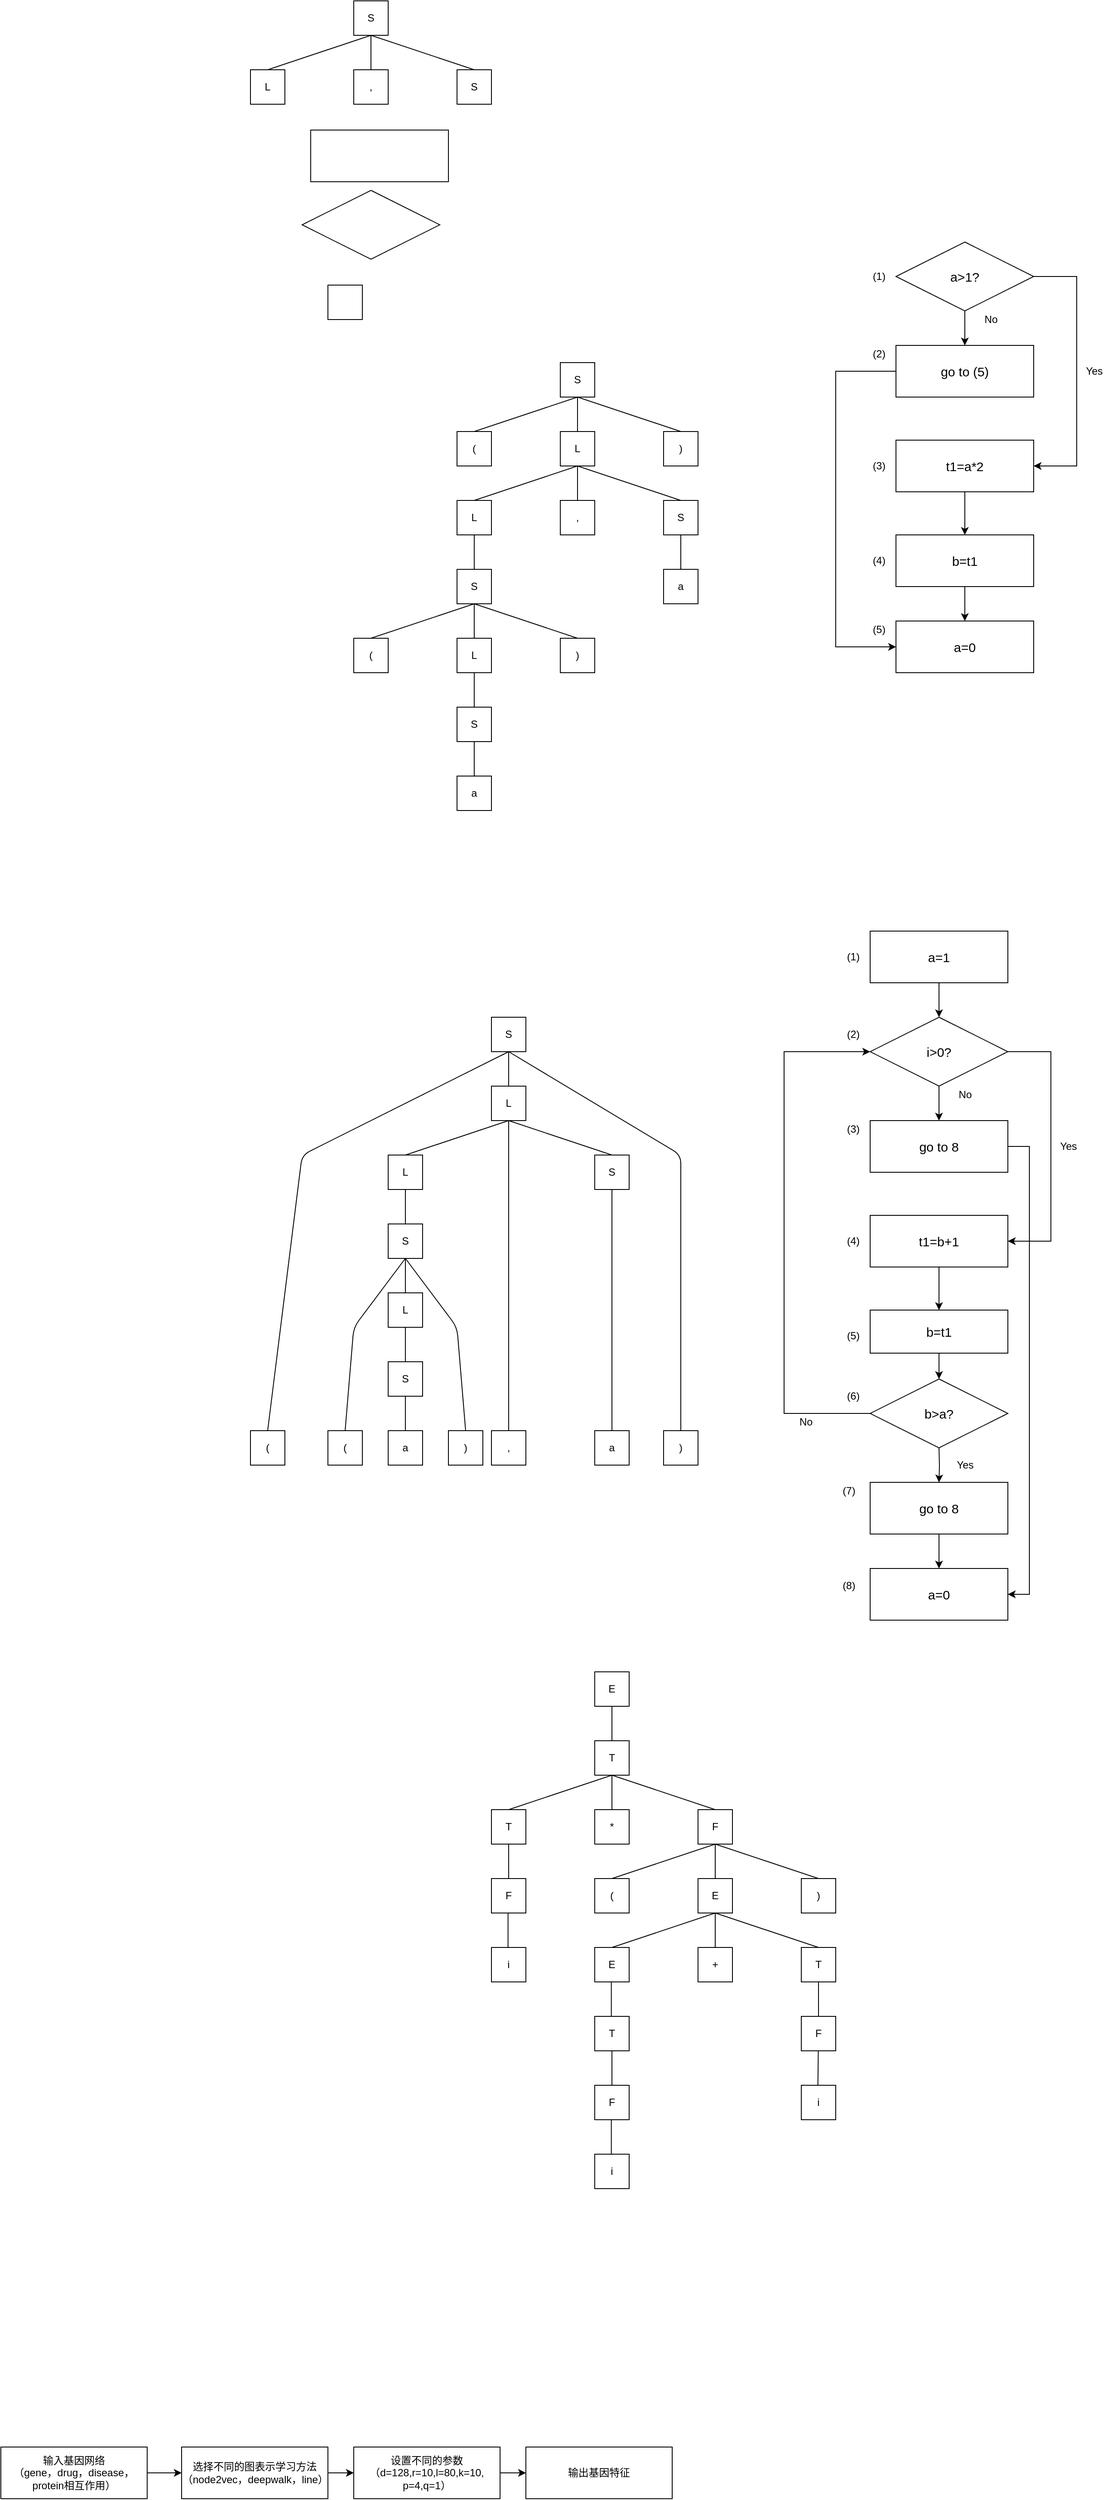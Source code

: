 <mxfile version="16.6.6" type="github">
  <diagram id="EhRALEBXOWKKHzIE7AUR" name="Page-1">
    <mxGraphModel dx="4722" dy="5435" grid="1" gridSize="10" guides="1" tooltips="1" connect="1" arrows="1" fold="1" page="1" pageScale="1" pageWidth="3300" pageHeight="4681" math="0" shadow="0">
      <root>
        <mxCell id="0" />
        <mxCell id="1" parent="0" />
        <mxCell id="8SB553p6FnkNuPPM9cX--16" style="edgeStyle=orthogonalEdgeStyle;rounded=0;orthogonalLoop=1;jettySize=auto;html=1;entryX=0;entryY=0.5;entryDx=0;entryDy=0;" parent="1" source="8SB553p6FnkNuPPM9cX--1" target="8SB553p6FnkNuPPM9cX--6" edge="1">
          <mxGeometry relative="1" as="geometry">
            <mxPoint x="560" y="570" as="targetPoint" />
            <Array as="points">
              <mxPoint x="560" y="250" />
              <mxPoint x="560" y="570" />
            </Array>
          </mxGeometry>
        </mxCell>
        <mxCell id="8SB553p6FnkNuPPM9cX--1" value="&lt;font style=&quot;font-size: 15px&quot;&gt;go to (5)&lt;/font&gt;" style="rounded=0;whiteSpace=wrap;html=1;" parent="1" vertex="1">
          <mxGeometry x="630" y="220" width="160" height="60" as="geometry" />
        </mxCell>
        <mxCell id="8SB553p6FnkNuPPM9cX--2" value="" style="edgeStyle=orthogonalEdgeStyle;rounded=0;orthogonalLoop=1;jettySize=auto;html=1;" parent="1" source="8SB553p6FnkNuPPM9cX--3" target="8SB553p6FnkNuPPM9cX--1" edge="1">
          <mxGeometry relative="1" as="geometry" />
        </mxCell>
        <mxCell id="8SB553p6FnkNuPPM9cX--12" style="edgeStyle=orthogonalEdgeStyle;rounded=0;orthogonalLoop=1;jettySize=auto;html=1;entryX=1;entryY=0.5;entryDx=0;entryDy=0;" parent="1" source="8SB553p6FnkNuPPM9cX--3" target="8SB553p6FnkNuPPM9cX--5" edge="1">
          <mxGeometry relative="1" as="geometry">
            <mxPoint x="840" y="360" as="targetPoint" />
            <Array as="points">
              <mxPoint x="840" y="140" />
              <mxPoint x="840" y="360" />
            </Array>
          </mxGeometry>
        </mxCell>
        <mxCell id="8SB553p6FnkNuPPM9cX--3" value="&lt;font style=&quot;font-size: 15px&quot;&gt;a&amp;gt;1?&lt;/font&gt;" style="rhombus;whiteSpace=wrap;html=1;" parent="1" vertex="1">
          <mxGeometry x="630" y="100" width="160" height="80" as="geometry" />
        </mxCell>
        <mxCell id="8SB553p6FnkNuPPM9cX--15" value="" style="edgeStyle=orthogonalEdgeStyle;rounded=0;orthogonalLoop=1;jettySize=auto;html=1;" parent="1" source="8SB553p6FnkNuPPM9cX--4" target="8SB553p6FnkNuPPM9cX--6" edge="1">
          <mxGeometry relative="1" as="geometry" />
        </mxCell>
        <mxCell id="8SB553p6FnkNuPPM9cX--4" value="&lt;font style=&quot;font-size: 15px&quot;&gt;b=t1&lt;/font&gt;" style="rounded=0;whiteSpace=wrap;html=1;" parent="1" vertex="1">
          <mxGeometry x="630" y="440" width="160" height="60" as="geometry" />
        </mxCell>
        <mxCell id="8SB553p6FnkNuPPM9cX--14" style="edgeStyle=orthogonalEdgeStyle;rounded=0;orthogonalLoop=1;jettySize=auto;html=1;entryX=0.5;entryY=0;entryDx=0;entryDy=0;" parent="1" source="8SB553p6FnkNuPPM9cX--5" target="8SB553p6FnkNuPPM9cX--4" edge="1">
          <mxGeometry relative="1" as="geometry" />
        </mxCell>
        <mxCell id="8SB553p6FnkNuPPM9cX--5" value="&lt;font style=&quot;font-size: 15px&quot;&gt;t1=a*2&lt;/font&gt;" style="rounded=0;whiteSpace=wrap;html=1;" parent="1" vertex="1">
          <mxGeometry x="630" y="330" width="160" height="60" as="geometry" />
        </mxCell>
        <mxCell id="8SB553p6FnkNuPPM9cX--6" value="&lt;font style=&quot;font-size: 15px&quot;&gt;a=0&lt;/font&gt;" style="rounded=0;whiteSpace=wrap;html=1;" parent="1" vertex="1">
          <mxGeometry x="630" y="540" width="160" height="60" as="geometry" />
        </mxCell>
        <mxCell id="8SB553p6FnkNuPPM9cX--7" value="" style="rounded=0;whiteSpace=wrap;html=1;" parent="1" vertex="1">
          <mxGeometry x="-50" y="-30" width="160" height="60" as="geometry" />
        </mxCell>
        <mxCell id="8SB553p6FnkNuPPM9cX--8" value="" style="rhombus;whiteSpace=wrap;html=1;" parent="1" vertex="1">
          <mxGeometry x="-60" y="40" width="160" height="80" as="geometry" />
        </mxCell>
        <mxCell id="8SB553p6FnkNuPPM9cX--10" value="No" style="text;html=1;align=center;verticalAlign=middle;resizable=0;points=[];autosize=1;" parent="1" vertex="1">
          <mxGeometry x="725" y="180" width="30" height="20" as="geometry" />
        </mxCell>
        <mxCell id="8SB553p6FnkNuPPM9cX--13" value="Yes" style="text;html=1;align=center;verticalAlign=middle;resizable=0;points=[];autosize=1;" parent="1" vertex="1">
          <mxGeometry x="840" y="240" width="40" height="20" as="geometry" />
        </mxCell>
        <mxCell id="8SB553p6FnkNuPPM9cX--18" value="(1)" style="text;html=1;align=center;verticalAlign=middle;resizable=0;points=[];autosize=1;" parent="1" vertex="1">
          <mxGeometry x="595" y="130" width="30" height="20" as="geometry" />
        </mxCell>
        <mxCell id="8SB553p6FnkNuPPM9cX--19" value="(2)" style="text;html=1;align=center;verticalAlign=middle;resizable=0;points=[];autosize=1;" parent="1" vertex="1">
          <mxGeometry x="595" y="220" width="30" height="20" as="geometry" />
        </mxCell>
        <mxCell id="8SB553p6FnkNuPPM9cX--20" value="(4)" style="text;html=1;align=center;verticalAlign=middle;resizable=0;points=[];autosize=1;" parent="1" vertex="1">
          <mxGeometry x="595" y="460" width="30" height="20" as="geometry" />
        </mxCell>
        <mxCell id="8SB553p6FnkNuPPM9cX--21" value="(3)" style="text;html=1;align=center;verticalAlign=middle;resizable=0;points=[];autosize=1;" parent="1" vertex="1">
          <mxGeometry x="595" y="350" width="30" height="20" as="geometry" />
        </mxCell>
        <mxCell id="8SB553p6FnkNuPPM9cX--22" value="(5)" style="text;html=1;align=center;verticalAlign=middle;resizable=0;points=[];autosize=1;" parent="1" vertex="1">
          <mxGeometry x="595" y="540" width="30" height="20" as="geometry" />
        </mxCell>
        <mxCell id="Z-NkJSOPQDGWFZpMQhR7-27" value="" style="edgeStyle=orthogonalEdgeStyle;rounded=0;orthogonalLoop=1;jettySize=auto;html=1;entryX=1;entryY=0.5;entryDx=0;entryDy=0;" parent="1" source="Z-NkJSOPQDGWFZpMQhR7-2" target="Z-NkJSOPQDGWFZpMQhR7-20" edge="1">
          <mxGeometry relative="1" as="geometry">
            <mxPoint x="785" y="1670" as="targetPoint" />
            <Array as="points">
              <mxPoint x="785" y="1150" />
              <mxPoint x="785" y="1670" />
            </Array>
          </mxGeometry>
        </mxCell>
        <mxCell id="Z-NkJSOPQDGWFZpMQhR7-2" value="&lt;span style=&quot;font-size: 15px&quot;&gt;go to 8&lt;/span&gt;" style="rounded=0;whiteSpace=wrap;html=1;" parent="1" vertex="1">
          <mxGeometry x="600" y="1120" width="160" height="60" as="geometry" />
        </mxCell>
        <mxCell id="Z-NkJSOPQDGWFZpMQhR7-3" value="" style="edgeStyle=orthogonalEdgeStyle;rounded=0;orthogonalLoop=1;jettySize=auto;html=1;" parent="1" source="Z-NkJSOPQDGWFZpMQhR7-5" target="Z-NkJSOPQDGWFZpMQhR7-2" edge="1">
          <mxGeometry relative="1" as="geometry" />
        </mxCell>
        <mxCell id="Z-NkJSOPQDGWFZpMQhR7-4" style="edgeStyle=orthogonalEdgeStyle;rounded=0;orthogonalLoop=1;jettySize=auto;html=1;entryX=1;entryY=0.5;entryDx=0;entryDy=0;" parent="1" source="Z-NkJSOPQDGWFZpMQhR7-5" target="Z-NkJSOPQDGWFZpMQhR7-9" edge="1">
          <mxGeometry relative="1" as="geometry">
            <mxPoint x="810" y="1260" as="targetPoint" />
            <Array as="points">
              <mxPoint x="810" y="1040" />
              <mxPoint x="810" y="1260" />
            </Array>
          </mxGeometry>
        </mxCell>
        <mxCell id="Z-NkJSOPQDGWFZpMQhR7-5" value="&lt;font style=&quot;font-size: 15px&quot;&gt;&lt;font style=&quot;vertical-align: inherit&quot;&gt;&lt;font style=&quot;vertical-align: inherit&quot;&gt;i&amp;gt;0?&lt;/font&gt;&lt;/font&gt;&lt;/font&gt;" style="rhombus;whiteSpace=wrap;html=1;" parent="1" vertex="1">
          <mxGeometry x="600" y="1000" width="160" height="80" as="geometry" />
        </mxCell>
        <mxCell id="Z-NkJSOPQDGWFZpMQhR7-41" style="edgeStyle=orthogonalEdgeStyle;rounded=0;orthogonalLoop=1;jettySize=auto;html=1;exitX=0.5;exitY=1;exitDx=0;exitDy=0;entryX=0.5;entryY=0;entryDx=0;entryDy=0;" parent="1" source="Z-NkJSOPQDGWFZpMQhR7-7" target="Z-NkJSOPQDGWFZpMQhR7-40" edge="1">
          <mxGeometry relative="1" as="geometry" />
        </mxCell>
        <mxCell id="Z-NkJSOPQDGWFZpMQhR7-7" value="&lt;font style=&quot;font-size: 15px&quot;&gt;b=t1&lt;/font&gt;" style="rounded=0;whiteSpace=wrap;html=1;" parent="1" vertex="1">
          <mxGeometry x="600" y="1340" width="160" height="50" as="geometry" />
        </mxCell>
        <mxCell id="Z-NkJSOPQDGWFZpMQhR7-8" style="edgeStyle=orthogonalEdgeStyle;rounded=0;orthogonalLoop=1;jettySize=auto;html=1;entryX=0.5;entryY=0;entryDx=0;entryDy=0;" parent="1" source="Z-NkJSOPQDGWFZpMQhR7-9" target="Z-NkJSOPQDGWFZpMQhR7-7" edge="1">
          <mxGeometry relative="1" as="geometry" />
        </mxCell>
        <mxCell id="Z-NkJSOPQDGWFZpMQhR7-9" value="&lt;font style=&quot;font-size: 15px&quot;&gt;t1=b+1&lt;/font&gt;" style="rounded=0;whiteSpace=wrap;html=1;" parent="1" vertex="1">
          <mxGeometry x="600" y="1230" width="160" height="60" as="geometry" />
        </mxCell>
        <mxCell id="Z-NkJSOPQDGWFZpMQhR7-24" value="" style="edgeStyle=orthogonalEdgeStyle;rounded=0;orthogonalLoop=1;jettySize=auto;html=1;" parent="1" target="Z-NkJSOPQDGWFZpMQhR7-19" edge="1">
          <mxGeometry relative="1" as="geometry">
            <mxPoint x="680" y="1500" as="sourcePoint" />
          </mxGeometry>
        </mxCell>
        <mxCell id="Z-NkJSOPQDGWFZpMQhR7-11" value="No" style="text;html=1;align=center;verticalAlign=middle;resizable=0;points=[];autosize=1;" parent="1" vertex="1">
          <mxGeometry x="695" y="1080" width="30" height="20" as="geometry" />
        </mxCell>
        <mxCell id="Z-NkJSOPQDGWFZpMQhR7-12" value="Yes" style="text;html=1;align=center;verticalAlign=middle;resizable=0;points=[];autosize=1;" parent="1" vertex="1">
          <mxGeometry x="810" y="1140" width="40" height="20" as="geometry" />
        </mxCell>
        <mxCell id="Z-NkJSOPQDGWFZpMQhR7-13" value="(2)" style="text;html=1;align=center;verticalAlign=middle;resizable=0;points=[];autosize=1;" parent="1" vertex="1">
          <mxGeometry x="565" y="1010" width="30" height="20" as="geometry" />
        </mxCell>
        <mxCell id="Z-NkJSOPQDGWFZpMQhR7-14" value="(3)" style="text;html=1;align=center;verticalAlign=middle;resizable=0;points=[];autosize=1;" parent="1" vertex="1">
          <mxGeometry x="565" y="1120" width="30" height="20" as="geometry" />
        </mxCell>
        <mxCell id="Z-NkJSOPQDGWFZpMQhR7-15" value="(5)" style="text;html=1;align=center;verticalAlign=middle;resizable=0;points=[];autosize=1;" parent="1" vertex="1">
          <mxGeometry x="565" y="1360" width="30" height="20" as="geometry" />
        </mxCell>
        <mxCell id="Z-NkJSOPQDGWFZpMQhR7-16" value="(4)" style="text;html=1;align=center;verticalAlign=middle;resizable=0;points=[];autosize=1;" parent="1" vertex="1">
          <mxGeometry x="565" y="1250" width="30" height="20" as="geometry" />
        </mxCell>
        <mxCell id="Z-NkJSOPQDGWFZpMQhR7-17" value="(6)" style="text;html=1;align=center;verticalAlign=middle;resizable=0;points=[];autosize=1;" parent="1" vertex="1">
          <mxGeometry x="565" y="1430" width="30" height="20" as="geometry" />
        </mxCell>
        <mxCell id="Z-NkJSOPQDGWFZpMQhR7-25" value="" style="edgeStyle=orthogonalEdgeStyle;rounded=0;orthogonalLoop=1;jettySize=auto;html=1;" parent="1" source="Z-NkJSOPQDGWFZpMQhR7-19" target="Z-NkJSOPQDGWFZpMQhR7-20" edge="1">
          <mxGeometry relative="1" as="geometry" />
        </mxCell>
        <mxCell id="Z-NkJSOPQDGWFZpMQhR7-19" value="&lt;font style=&quot;font-size: 15px&quot;&gt;go to 8&lt;/font&gt;" style="rounded=0;whiteSpace=wrap;html=1;" parent="1" vertex="1">
          <mxGeometry x="600" y="1540" width="160" height="60" as="geometry" />
        </mxCell>
        <mxCell id="Z-NkJSOPQDGWFZpMQhR7-20" value="&lt;span style=&quot;font-size: 15px&quot;&gt;a=0&lt;/span&gt;" style="rounded=0;whiteSpace=wrap;html=1;" parent="1" vertex="1">
          <mxGeometry x="600" y="1640" width="160" height="60" as="geometry" />
        </mxCell>
        <mxCell id="Z-NkJSOPQDGWFZpMQhR7-23" value="" style="edgeStyle=orthogonalEdgeStyle;rounded=0;orthogonalLoop=1;jettySize=auto;html=1;" parent="1" source="Z-NkJSOPQDGWFZpMQhR7-22" target="Z-NkJSOPQDGWFZpMQhR7-5" edge="1">
          <mxGeometry relative="1" as="geometry" />
        </mxCell>
        <mxCell id="Z-NkJSOPQDGWFZpMQhR7-22" value="&lt;font style=&quot;font-size: 15px&quot;&gt;a=1&lt;/font&gt;" style="rounded=0;whiteSpace=wrap;html=1;" parent="1" vertex="1">
          <mxGeometry x="600" y="900" width="160" height="60" as="geometry" />
        </mxCell>
        <mxCell id="Z-NkJSOPQDGWFZpMQhR7-34" value="(1)" style="text;html=1;align=center;verticalAlign=middle;resizable=0;points=[];autosize=1;" parent="1" vertex="1">
          <mxGeometry x="565" y="920" width="30" height="20" as="geometry" />
        </mxCell>
        <mxCell id="Z-NkJSOPQDGWFZpMQhR7-37" value="(8)" style="text;html=1;align=center;verticalAlign=middle;resizable=0;points=[];autosize=1;" parent="1" vertex="1">
          <mxGeometry x="560" y="1650" width="30" height="20" as="geometry" />
        </mxCell>
        <mxCell id="Z-NkJSOPQDGWFZpMQhR7-42" style="edgeStyle=orthogonalEdgeStyle;rounded=0;orthogonalLoop=1;jettySize=auto;html=1;exitX=0;exitY=0.5;exitDx=0;exitDy=0;entryX=0;entryY=0.5;entryDx=0;entryDy=0;" parent="1" source="Z-NkJSOPQDGWFZpMQhR7-40" target="Z-NkJSOPQDGWFZpMQhR7-5" edge="1">
          <mxGeometry relative="1" as="geometry">
            <mxPoint x="490" y="930" as="targetPoint" />
            <Array as="points">
              <mxPoint x="500" y="1460" />
              <mxPoint x="500" y="1040" />
            </Array>
          </mxGeometry>
        </mxCell>
        <mxCell id="Z-NkJSOPQDGWFZpMQhR7-40" value="&lt;font style=&quot;font-size: 15px&quot;&gt;&lt;font style=&quot;vertical-align: inherit&quot;&gt;&lt;font style=&quot;vertical-align: inherit&quot;&gt;b&amp;gt;a?&lt;/font&gt;&lt;/font&gt;&lt;/font&gt;" style="rhombus;whiteSpace=wrap;html=1;" parent="1" vertex="1">
          <mxGeometry x="600" y="1420" width="160" height="80" as="geometry" />
        </mxCell>
        <mxCell id="Z-NkJSOPQDGWFZpMQhR7-43" value="No" style="text;html=1;align=center;verticalAlign=middle;resizable=0;points=[];autosize=1;" parent="1" vertex="1">
          <mxGeometry x="510" y="1460" width="30" height="20" as="geometry" />
        </mxCell>
        <mxCell id="Z-NkJSOPQDGWFZpMQhR7-45" value="Yes" style="text;html=1;align=center;verticalAlign=middle;resizable=0;points=[];autosize=1;" parent="1" vertex="1">
          <mxGeometry x="695" y="1510" width="30" height="20" as="geometry" />
        </mxCell>
        <mxCell id="Z-NkJSOPQDGWFZpMQhR7-36" value="(7)" style="text;html=1;align=center;verticalAlign=middle;resizable=0;points=[];autosize=1;" parent="1" vertex="1">
          <mxGeometry x="560" y="1540" width="30" height="20" as="geometry" />
        </mxCell>
        <mxCell id="l1R7eb3PoZtqDIIH4nVf-25" value="" style="rounded=0;whiteSpace=wrap;html=1;" parent="1" vertex="1">
          <mxGeometry x="-30" y="150" width="40" height="40" as="geometry" />
        </mxCell>
        <mxCell id="l1R7eb3PoZtqDIIH4nVf-28" value="(" style="rounded=0;whiteSpace=wrap;html=1;" parent="1" vertex="1">
          <mxGeometry x="120" y="320" width="40" height="40" as="geometry" />
        </mxCell>
        <mxCell id="l1R7eb3PoZtqDIIH4nVf-29" value="S" style="rounded=0;whiteSpace=wrap;html=1;" parent="1" vertex="1">
          <mxGeometry x="240" y="240" width="40" height="40" as="geometry" />
        </mxCell>
        <mxCell id="l1R7eb3PoZtqDIIH4nVf-31" value=")" style="rounded=0;whiteSpace=wrap;html=1;" parent="1" vertex="1">
          <mxGeometry x="360" y="320" width="40" height="40" as="geometry" />
        </mxCell>
        <mxCell id="l1R7eb3PoZtqDIIH4nVf-32" value="L" style="rounded=0;whiteSpace=wrap;html=1;" parent="1" vertex="1">
          <mxGeometry x="240" y="320" width="40" height="40" as="geometry" />
        </mxCell>
        <mxCell id="l1R7eb3PoZtqDIIH4nVf-33" value="" style="endArrow=none;html=1;exitX=0.5;exitY=0;exitDx=0;exitDy=0;" parent="1" source="l1R7eb3PoZtqDIIH4nVf-28" edge="1">
          <mxGeometry width="50" height="50" relative="1" as="geometry">
            <mxPoint x="210" y="330" as="sourcePoint" />
            <mxPoint x="260" y="280" as="targetPoint" />
            <Array as="points" />
          </mxGeometry>
        </mxCell>
        <mxCell id="l1R7eb3PoZtqDIIH4nVf-35" value="" style="endArrow=none;html=1;exitX=0.5;exitY=0;exitDx=0;exitDy=0;" parent="1" source="l1R7eb3PoZtqDIIH4nVf-32" edge="1">
          <mxGeometry width="50" height="50" relative="1" as="geometry">
            <mxPoint x="220" y="330" as="sourcePoint" />
            <mxPoint x="260" y="280" as="targetPoint" />
          </mxGeometry>
        </mxCell>
        <mxCell id="l1R7eb3PoZtqDIIH4nVf-36" value="" style="endArrow=none;html=1;exitX=0.5;exitY=0;exitDx=0;exitDy=0;" parent="1" source="l1R7eb3PoZtqDIIH4nVf-31" edge="1">
          <mxGeometry width="50" height="50" relative="1" as="geometry">
            <mxPoint x="220" y="320" as="sourcePoint" />
            <mxPoint x="260" y="280" as="targetPoint" />
          </mxGeometry>
        </mxCell>
        <mxCell id="l1R7eb3PoZtqDIIH4nVf-44" value="L" style="rounded=0;whiteSpace=wrap;html=1;" parent="1" vertex="1">
          <mxGeometry x="120" y="400" width="40" height="40" as="geometry" />
        </mxCell>
        <mxCell id="l1R7eb3PoZtqDIIH4nVf-46" value="S" style="rounded=0;whiteSpace=wrap;html=1;" parent="1" vertex="1">
          <mxGeometry x="360" y="400" width="40" height="40" as="geometry" />
        </mxCell>
        <mxCell id="l1R7eb3PoZtqDIIH4nVf-47" value="," style="rounded=0;whiteSpace=wrap;html=1;" parent="1" vertex="1">
          <mxGeometry x="240" y="400" width="40" height="40" as="geometry" />
        </mxCell>
        <mxCell id="l1R7eb3PoZtqDIIH4nVf-48" value="" style="endArrow=none;html=1;exitX=0.5;exitY=0;exitDx=0;exitDy=0;" parent="1" source="l1R7eb3PoZtqDIIH4nVf-44" edge="1">
          <mxGeometry width="50" height="50" relative="1" as="geometry">
            <mxPoint x="210" y="410" as="sourcePoint" />
            <mxPoint x="260" y="360" as="targetPoint" />
            <Array as="points" />
          </mxGeometry>
        </mxCell>
        <mxCell id="l1R7eb3PoZtqDIIH4nVf-49" value="" style="endArrow=none;html=1;exitX=0.5;exitY=0;exitDx=0;exitDy=0;" parent="1" source="l1R7eb3PoZtqDIIH4nVf-47" edge="1">
          <mxGeometry width="50" height="50" relative="1" as="geometry">
            <mxPoint x="220" y="410" as="sourcePoint" />
            <mxPoint x="260" y="360" as="targetPoint" />
          </mxGeometry>
        </mxCell>
        <mxCell id="l1R7eb3PoZtqDIIH4nVf-50" value="" style="endArrow=none;html=1;exitX=0.5;exitY=0;exitDx=0;exitDy=0;" parent="1" source="l1R7eb3PoZtqDIIH4nVf-46" edge="1">
          <mxGeometry width="50" height="50" relative="1" as="geometry">
            <mxPoint x="220" y="400" as="sourcePoint" />
            <mxPoint x="260" y="360" as="targetPoint" />
          </mxGeometry>
        </mxCell>
        <mxCell id="l1R7eb3PoZtqDIIH4nVf-56" value="" style="endArrow=none;html=1;" parent="1" edge="1">
          <mxGeometry width="50" height="50" relative="1" as="geometry">
            <mxPoint x="140" y="480" as="sourcePoint" />
            <mxPoint x="140" y="440" as="targetPoint" />
          </mxGeometry>
        </mxCell>
        <mxCell id="l1R7eb3PoZtqDIIH4nVf-65" value="L" style="rounded=0;whiteSpace=wrap;html=1;" parent="1" vertex="1">
          <mxGeometry x="-120" y="-100" width="40" height="40" as="geometry" />
        </mxCell>
        <mxCell id="l1R7eb3PoZtqDIIH4nVf-66" value="S" style="rounded=0;whiteSpace=wrap;html=1;" parent="1" vertex="1">
          <mxGeometry y="-180" width="40" height="40" as="geometry" />
        </mxCell>
        <mxCell id="l1R7eb3PoZtqDIIH4nVf-67" value="S" style="rounded=0;whiteSpace=wrap;html=1;" parent="1" vertex="1">
          <mxGeometry x="120" y="-100" width="40" height="40" as="geometry" />
        </mxCell>
        <mxCell id="l1R7eb3PoZtqDIIH4nVf-68" value="," style="rounded=0;whiteSpace=wrap;html=1;" parent="1" vertex="1">
          <mxGeometry y="-100" width="40" height="40" as="geometry" />
        </mxCell>
        <mxCell id="l1R7eb3PoZtqDIIH4nVf-69" value="" style="endArrow=none;html=1;exitX=0.5;exitY=0;exitDx=0;exitDy=0;" parent="1" source="l1R7eb3PoZtqDIIH4nVf-65" edge="1">
          <mxGeometry width="50" height="50" relative="1" as="geometry">
            <mxPoint x="-30" y="-90" as="sourcePoint" />
            <mxPoint x="20" y="-140" as="targetPoint" />
            <Array as="points" />
          </mxGeometry>
        </mxCell>
        <mxCell id="l1R7eb3PoZtqDIIH4nVf-70" value="" style="endArrow=none;html=1;exitX=0.5;exitY=0;exitDx=0;exitDy=0;" parent="1" source="l1R7eb3PoZtqDIIH4nVf-68" edge="1">
          <mxGeometry width="50" height="50" relative="1" as="geometry">
            <mxPoint x="-20" y="-90" as="sourcePoint" />
            <mxPoint x="20" y="-140" as="targetPoint" />
          </mxGeometry>
        </mxCell>
        <mxCell id="l1R7eb3PoZtqDIIH4nVf-71" value="" style="endArrow=none;html=1;exitX=0.5;exitY=0;exitDx=0;exitDy=0;" parent="1" source="l1R7eb3PoZtqDIIH4nVf-67" edge="1">
          <mxGeometry width="50" height="50" relative="1" as="geometry">
            <mxPoint x="-20" y="-100" as="sourcePoint" />
            <mxPoint x="20" y="-140" as="targetPoint" />
          </mxGeometry>
        </mxCell>
        <mxCell id="l1R7eb3PoZtqDIIH4nVf-72" value="(" style="rounded=0;whiteSpace=wrap;html=1;" parent="1" vertex="1">
          <mxGeometry y="560" width="40" height="40" as="geometry" />
        </mxCell>
        <mxCell id="l1R7eb3PoZtqDIIH4nVf-73" value="S" style="rounded=0;whiteSpace=wrap;html=1;" parent="1" vertex="1">
          <mxGeometry x="120" y="480" width="40" height="40" as="geometry" />
        </mxCell>
        <mxCell id="l1R7eb3PoZtqDIIH4nVf-74" value=")" style="rounded=0;whiteSpace=wrap;html=1;" parent="1" vertex="1">
          <mxGeometry x="240" y="560" width="40" height="40" as="geometry" />
        </mxCell>
        <mxCell id="l1R7eb3PoZtqDIIH4nVf-75" value="L" style="rounded=0;whiteSpace=wrap;html=1;" parent="1" vertex="1">
          <mxGeometry x="120" y="560" width="40" height="40" as="geometry" />
        </mxCell>
        <mxCell id="l1R7eb3PoZtqDIIH4nVf-76" value="" style="endArrow=none;html=1;exitX=0.5;exitY=0;exitDx=0;exitDy=0;" parent="1" source="l1R7eb3PoZtqDIIH4nVf-72" edge="1">
          <mxGeometry width="50" height="50" relative="1" as="geometry">
            <mxPoint x="90" y="570" as="sourcePoint" />
            <mxPoint x="140" y="520" as="targetPoint" />
            <Array as="points" />
          </mxGeometry>
        </mxCell>
        <mxCell id="l1R7eb3PoZtqDIIH4nVf-77" value="" style="endArrow=none;html=1;exitX=0.5;exitY=0;exitDx=0;exitDy=0;" parent="1" source="l1R7eb3PoZtqDIIH4nVf-75" edge="1">
          <mxGeometry width="50" height="50" relative="1" as="geometry">
            <mxPoint x="100" y="570" as="sourcePoint" />
            <mxPoint x="140" y="520" as="targetPoint" />
          </mxGeometry>
        </mxCell>
        <mxCell id="l1R7eb3PoZtqDIIH4nVf-78" value="" style="endArrow=none;html=1;exitX=0.5;exitY=0;exitDx=0;exitDy=0;" parent="1" source="l1R7eb3PoZtqDIIH4nVf-74" edge="1">
          <mxGeometry width="50" height="50" relative="1" as="geometry">
            <mxPoint x="100" y="560" as="sourcePoint" />
            <mxPoint x="140" y="520" as="targetPoint" />
          </mxGeometry>
        </mxCell>
        <mxCell id="l1R7eb3PoZtqDIIH4nVf-86" value="S" style="rounded=0;whiteSpace=wrap;html=1;" parent="1" vertex="1">
          <mxGeometry x="120" y="640" width="40" height="40" as="geometry" />
        </mxCell>
        <mxCell id="l1R7eb3PoZtqDIIH4nVf-87" value="a" style="rounded=0;whiteSpace=wrap;html=1;" parent="1" vertex="1">
          <mxGeometry x="120" y="720" width="40" height="40" as="geometry" />
        </mxCell>
        <mxCell id="l1R7eb3PoZtqDIIH4nVf-88" value="" style="endArrow=none;html=1;exitX=0.5;exitY=0;exitDx=0;exitDy=0;" parent="1" source="l1R7eb3PoZtqDIIH4nVf-86" edge="1">
          <mxGeometry width="50" height="50" relative="1" as="geometry">
            <mxPoint x="90" y="650" as="sourcePoint" />
            <mxPoint x="140" y="600" as="targetPoint" />
          </mxGeometry>
        </mxCell>
        <mxCell id="l1R7eb3PoZtqDIIH4nVf-89" value="" style="endArrow=none;html=1;exitX=0.5;exitY=0;exitDx=0;exitDy=0;" parent="1" source="l1R7eb3PoZtqDIIH4nVf-87" edge="1">
          <mxGeometry width="50" height="50" relative="1" as="geometry">
            <mxPoint x="110" y="710" as="sourcePoint" />
            <mxPoint x="140" y="680" as="targetPoint" />
          </mxGeometry>
        </mxCell>
        <mxCell id="l1R7eb3PoZtqDIIH4nVf-90" value="a" style="rounded=0;whiteSpace=wrap;html=1;" parent="1" vertex="1">
          <mxGeometry x="360" y="480" width="40" height="40" as="geometry" />
        </mxCell>
        <mxCell id="l1R7eb3PoZtqDIIH4nVf-91" value="" style="endArrow=none;html=1;exitX=0.5;exitY=0;exitDx=0;exitDy=0;" parent="1" source="l1R7eb3PoZtqDIIH4nVf-90" edge="1">
          <mxGeometry width="50" height="50" relative="1" as="geometry">
            <mxPoint x="350" y="470" as="sourcePoint" />
            <mxPoint x="380" y="440" as="targetPoint" />
          </mxGeometry>
        </mxCell>
        <mxCell id="l1R7eb3PoZtqDIIH4nVf-92" value="(" style="rounded=0;whiteSpace=wrap;html=1;" parent="1" vertex="1">
          <mxGeometry x="-120" y="1480" width="40" height="40" as="geometry" />
        </mxCell>
        <mxCell id="l1R7eb3PoZtqDIIH4nVf-93" value="S" style="rounded=0;whiteSpace=wrap;html=1;" parent="1" vertex="1">
          <mxGeometry x="160" y="1000" width="40" height="40" as="geometry" />
        </mxCell>
        <mxCell id="l1R7eb3PoZtqDIIH4nVf-94" value=")" style="rounded=0;whiteSpace=wrap;html=1;" parent="1" vertex="1">
          <mxGeometry x="360" y="1480" width="40" height="40" as="geometry" />
        </mxCell>
        <mxCell id="l1R7eb3PoZtqDIIH4nVf-95" value="L" style="rounded=0;whiteSpace=wrap;html=1;" parent="1" vertex="1">
          <mxGeometry x="160" y="1080" width="40" height="40" as="geometry" />
        </mxCell>
        <mxCell id="l1R7eb3PoZtqDIIH4nVf-96" value="" style="endArrow=none;html=1;exitX=0.5;exitY=0;exitDx=0;exitDy=0;" parent="1" source="l1R7eb3PoZtqDIIH4nVf-92" edge="1">
          <mxGeometry width="50" height="50" relative="1" as="geometry">
            <mxPoint x="130" y="1090" as="sourcePoint" />
            <mxPoint x="180" y="1040" as="targetPoint" />
            <Array as="points">
              <mxPoint x="-60" y="1160" />
            </Array>
          </mxGeometry>
        </mxCell>
        <mxCell id="l1R7eb3PoZtqDIIH4nVf-97" value="" style="endArrow=none;html=1;exitX=0.5;exitY=0;exitDx=0;exitDy=0;" parent="1" source="l1R7eb3PoZtqDIIH4nVf-95" edge="1">
          <mxGeometry width="50" height="50" relative="1" as="geometry">
            <mxPoint x="140" y="1090" as="sourcePoint" />
            <mxPoint x="180" y="1040" as="targetPoint" />
          </mxGeometry>
        </mxCell>
        <mxCell id="l1R7eb3PoZtqDIIH4nVf-98" value="" style="endArrow=none;html=1;exitX=0.5;exitY=0;exitDx=0;exitDy=0;" parent="1" source="l1R7eb3PoZtqDIIH4nVf-94" edge="1">
          <mxGeometry width="50" height="50" relative="1" as="geometry">
            <mxPoint x="140" y="1080" as="sourcePoint" />
            <mxPoint x="180" y="1040" as="targetPoint" />
            <Array as="points">
              <mxPoint x="380" y="1160" />
            </Array>
          </mxGeometry>
        </mxCell>
        <mxCell id="l1R7eb3PoZtqDIIH4nVf-99" value="L" style="rounded=0;whiteSpace=wrap;html=1;" parent="1" vertex="1">
          <mxGeometry x="40" y="1160" width="40" height="40" as="geometry" />
        </mxCell>
        <mxCell id="l1R7eb3PoZtqDIIH4nVf-100" value="S" style="rounded=0;whiteSpace=wrap;html=1;" parent="1" vertex="1">
          <mxGeometry x="280" y="1160" width="40" height="40" as="geometry" />
        </mxCell>
        <mxCell id="l1R7eb3PoZtqDIIH4nVf-101" value="," style="rounded=0;whiteSpace=wrap;html=1;" parent="1" vertex="1">
          <mxGeometry x="160" y="1480" width="40" height="40" as="geometry" />
        </mxCell>
        <mxCell id="l1R7eb3PoZtqDIIH4nVf-102" value="" style="endArrow=none;html=1;exitX=0.5;exitY=0;exitDx=0;exitDy=0;" parent="1" source="l1R7eb3PoZtqDIIH4nVf-99" edge="1">
          <mxGeometry width="50" height="50" relative="1" as="geometry">
            <mxPoint x="130" y="1170" as="sourcePoint" />
            <mxPoint x="180" y="1120" as="targetPoint" />
            <Array as="points" />
          </mxGeometry>
        </mxCell>
        <mxCell id="l1R7eb3PoZtqDIIH4nVf-103" value="" style="endArrow=none;html=1;exitX=0.5;exitY=0;exitDx=0;exitDy=0;" parent="1" source="l1R7eb3PoZtqDIIH4nVf-101" edge="1">
          <mxGeometry width="50" height="50" relative="1" as="geometry">
            <mxPoint x="140" y="1170" as="sourcePoint" />
            <mxPoint x="180" y="1120" as="targetPoint" />
          </mxGeometry>
        </mxCell>
        <mxCell id="l1R7eb3PoZtqDIIH4nVf-104" value="" style="endArrow=none;html=1;exitX=0.5;exitY=0;exitDx=0;exitDy=0;" parent="1" source="l1R7eb3PoZtqDIIH4nVf-100" edge="1">
          <mxGeometry width="50" height="50" relative="1" as="geometry">
            <mxPoint x="140" y="1160" as="sourcePoint" />
            <mxPoint x="180" y="1120" as="targetPoint" />
          </mxGeometry>
        </mxCell>
        <mxCell id="l1R7eb3PoZtqDIIH4nVf-105" value="" style="endArrow=none;html=1;" parent="1" edge="1">
          <mxGeometry width="50" height="50" relative="1" as="geometry">
            <mxPoint x="60" y="1240" as="sourcePoint" />
            <mxPoint x="60" y="1200" as="targetPoint" />
          </mxGeometry>
        </mxCell>
        <mxCell id="l1R7eb3PoZtqDIIH4nVf-106" value="(" style="rounded=0;whiteSpace=wrap;html=1;" parent="1" vertex="1">
          <mxGeometry x="-30" y="1480" width="40" height="40" as="geometry" />
        </mxCell>
        <mxCell id="l1R7eb3PoZtqDIIH4nVf-107" value="S" style="rounded=0;whiteSpace=wrap;html=1;" parent="1" vertex="1">
          <mxGeometry x="40" y="1240" width="40" height="40" as="geometry" />
        </mxCell>
        <mxCell id="l1R7eb3PoZtqDIIH4nVf-108" value=")" style="rounded=0;whiteSpace=wrap;html=1;" parent="1" vertex="1">
          <mxGeometry x="110" y="1480" width="40" height="40" as="geometry" />
        </mxCell>
        <mxCell id="l1R7eb3PoZtqDIIH4nVf-109" value="L" style="rounded=0;whiteSpace=wrap;html=1;" parent="1" vertex="1">
          <mxGeometry x="40" y="1320" width="40" height="40" as="geometry" />
        </mxCell>
        <mxCell id="l1R7eb3PoZtqDIIH4nVf-110" value="" style="endArrow=none;html=1;exitX=0.5;exitY=0;exitDx=0;exitDy=0;" parent="1" source="l1R7eb3PoZtqDIIH4nVf-106" edge="1">
          <mxGeometry width="50" height="50" relative="1" as="geometry">
            <mxPoint x="10" y="1330" as="sourcePoint" />
            <mxPoint x="60" y="1280" as="targetPoint" />
            <Array as="points">
              <mxPoint y="1360" />
            </Array>
          </mxGeometry>
        </mxCell>
        <mxCell id="l1R7eb3PoZtqDIIH4nVf-111" value="" style="endArrow=none;html=1;exitX=0.5;exitY=0;exitDx=0;exitDy=0;" parent="1" source="l1R7eb3PoZtqDIIH4nVf-109" edge="1">
          <mxGeometry width="50" height="50" relative="1" as="geometry">
            <mxPoint x="20" y="1330" as="sourcePoint" />
            <mxPoint x="60" y="1280" as="targetPoint" />
          </mxGeometry>
        </mxCell>
        <mxCell id="l1R7eb3PoZtqDIIH4nVf-112" value="" style="endArrow=none;html=1;exitX=0.5;exitY=0;exitDx=0;exitDy=0;" parent="1" source="l1R7eb3PoZtqDIIH4nVf-108" edge="1">
          <mxGeometry width="50" height="50" relative="1" as="geometry">
            <mxPoint x="20" y="1320" as="sourcePoint" />
            <mxPoint x="60" y="1280" as="targetPoint" />
            <Array as="points">
              <mxPoint x="120" y="1360" />
            </Array>
          </mxGeometry>
        </mxCell>
        <mxCell id="l1R7eb3PoZtqDIIH4nVf-113" value="S" style="rounded=0;whiteSpace=wrap;html=1;" parent="1" vertex="1">
          <mxGeometry x="40" y="1400" width="40" height="40" as="geometry" />
        </mxCell>
        <mxCell id="l1R7eb3PoZtqDIIH4nVf-114" value="a" style="rounded=0;whiteSpace=wrap;html=1;" parent="1" vertex="1">
          <mxGeometry x="40" y="1480" width="40" height="40" as="geometry" />
        </mxCell>
        <mxCell id="l1R7eb3PoZtqDIIH4nVf-115" value="" style="endArrow=none;html=1;exitX=0.5;exitY=0;exitDx=0;exitDy=0;" parent="1" source="l1R7eb3PoZtqDIIH4nVf-113" edge="1">
          <mxGeometry width="50" height="50" relative="1" as="geometry">
            <mxPoint x="10" y="1410" as="sourcePoint" />
            <mxPoint x="60" y="1360" as="targetPoint" />
          </mxGeometry>
        </mxCell>
        <mxCell id="l1R7eb3PoZtqDIIH4nVf-116" value="" style="endArrow=none;html=1;exitX=0.5;exitY=0;exitDx=0;exitDy=0;" parent="1" source="l1R7eb3PoZtqDIIH4nVf-114" edge="1">
          <mxGeometry width="50" height="50" relative="1" as="geometry">
            <mxPoint x="30" y="1470" as="sourcePoint" />
            <mxPoint x="60" y="1440" as="targetPoint" />
          </mxGeometry>
        </mxCell>
        <mxCell id="l1R7eb3PoZtqDIIH4nVf-117" value="a" style="rounded=0;whiteSpace=wrap;html=1;" parent="1" vertex="1">
          <mxGeometry x="280" y="1480" width="40" height="40" as="geometry" />
        </mxCell>
        <mxCell id="l1R7eb3PoZtqDIIH4nVf-118" value="" style="endArrow=none;html=1;exitX=0.5;exitY=0;exitDx=0;exitDy=0;" parent="1" source="l1R7eb3PoZtqDIIH4nVf-117" edge="1">
          <mxGeometry width="50" height="50" relative="1" as="geometry">
            <mxPoint x="270" y="1230" as="sourcePoint" />
            <mxPoint x="300" y="1200" as="targetPoint" />
          </mxGeometry>
        </mxCell>
        <mxCell id="XBAsrla8ykXigh3ZVRW5-1" value="T" style="rounded=0;whiteSpace=wrap;html=1;" parent="1" vertex="1">
          <mxGeometry x="160" y="1920" width="40" height="40" as="geometry" />
        </mxCell>
        <mxCell id="XBAsrla8ykXigh3ZVRW5-2" value="T" style="rounded=0;whiteSpace=wrap;html=1;" parent="1" vertex="1">
          <mxGeometry x="280" y="1840" width="40" height="40" as="geometry" />
        </mxCell>
        <mxCell id="XBAsrla8ykXigh3ZVRW5-3" value="F" style="rounded=0;whiteSpace=wrap;html=1;" parent="1" vertex="1">
          <mxGeometry x="400" y="1920" width="40" height="40" as="geometry" />
        </mxCell>
        <mxCell id="XBAsrla8ykXigh3ZVRW5-4" value="*" style="rounded=0;whiteSpace=wrap;html=1;" parent="1" vertex="1">
          <mxGeometry x="280" y="1920" width="40" height="40" as="geometry" />
        </mxCell>
        <mxCell id="XBAsrla8ykXigh3ZVRW5-5" value="" style="endArrow=none;html=1;exitX=0.5;exitY=0;exitDx=0;exitDy=0;" parent="1" source="XBAsrla8ykXigh3ZVRW5-1" edge="1">
          <mxGeometry width="50" height="50" relative="1" as="geometry">
            <mxPoint x="250" y="1930" as="sourcePoint" />
            <mxPoint x="300" y="1880" as="targetPoint" />
            <Array as="points" />
          </mxGeometry>
        </mxCell>
        <mxCell id="XBAsrla8ykXigh3ZVRW5-6" value="" style="endArrow=none;html=1;exitX=0.5;exitY=0;exitDx=0;exitDy=0;" parent="1" source="XBAsrla8ykXigh3ZVRW5-4" edge="1">
          <mxGeometry width="50" height="50" relative="1" as="geometry">
            <mxPoint x="260" y="1930" as="sourcePoint" />
            <mxPoint x="300" y="1880" as="targetPoint" />
          </mxGeometry>
        </mxCell>
        <mxCell id="XBAsrla8ykXigh3ZVRW5-7" value="" style="endArrow=none;html=1;exitX=0.5;exitY=0;exitDx=0;exitDy=0;" parent="1" source="XBAsrla8ykXigh3ZVRW5-3" edge="1">
          <mxGeometry width="50" height="50" relative="1" as="geometry">
            <mxPoint x="260" y="1920" as="sourcePoint" />
            <mxPoint x="300" y="1880" as="targetPoint" />
          </mxGeometry>
        </mxCell>
        <mxCell id="XBAsrla8ykXigh3ZVRW5-9" value="F" style="rounded=0;whiteSpace=wrap;html=1;" parent="1" vertex="1">
          <mxGeometry x="160" y="2000" width="40" height="40" as="geometry" />
        </mxCell>
        <mxCell id="XBAsrla8ykXigh3ZVRW5-15" value="E" style="rounded=0;whiteSpace=wrap;html=1;" parent="1" vertex="1">
          <mxGeometry x="280" y="2080" width="40" height="40" as="geometry" />
        </mxCell>
        <mxCell id="XBAsrla8ykXigh3ZVRW5-18" value="+" style="rounded=0;whiteSpace=wrap;html=1;" parent="1" vertex="1">
          <mxGeometry x="400" y="2080" width="40" height="40" as="geometry" />
        </mxCell>
        <mxCell id="XBAsrla8ykXigh3ZVRW5-19" value="" style="endArrow=none;html=1;exitX=0.5;exitY=0;exitDx=0;exitDy=0;" parent="1" source="XBAsrla8ykXigh3ZVRW5-15" edge="1">
          <mxGeometry width="50" height="50" relative="1" as="geometry">
            <mxPoint x="370" y="2090" as="sourcePoint" />
            <mxPoint x="420" y="2040" as="targetPoint" />
            <Array as="points" />
          </mxGeometry>
        </mxCell>
        <mxCell id="XBAsrla8ykXigh3ZVRW5-20" value="" style="endArrow=none;html=1;exitX=0.5;exitY=0;exitDx=0;exitDy=0;" parent="1" source="XBAsrla8ykXigh3ZVRW5-18" edge="1">
          <mxGeometry width="50" height="50" relative="1" as="geometry">
            <mxPoint x="380" y="2090" as="sourcePoint" />
            <mxPoint x="420" y="2040" as="targetPoint" />
          </mxGeometry>
        </mxCell>
        <mxCell id="XBAsrla8ykXigh3ZVRW5-21" value="" style="endArrow=none;html=1;exitX=0.5;exitY=0;exitDx=0;exitDy=0;" parent="1" edge="1">
          <mxGeometry width="50" height="50" relative="1" as="geometry">
            <mxPoint x="540" y="2080" as="sourcePoint" />
            <mxPoint x="420" y="2040" as="targetPoint" />
          </mxGeometry>
        </mxCell>
        <mxCell id="XBAsrla8ykXigh3ZVRW5-26" value="i" style="rounded=0;whiteSpace=wrap;html=1;" parent="1" vertex="1">
          <mxGeometry x="160" y="2080" width="40" height="40" as="geometry" />
        </mxCell>
        <mxCell id="XBAsrla8ykXigh3ZVRW5-28" value="E" style="rounded=0;whiteSpace=wrap;html=1;" parent="1" vertex="1">
          <mxGeometry x="280" y="1760" width="40" height="40" as="geometry" />
        </mxCell>
        <mxCell id="XBAsrla8ykXigh3ZVRW5-29" value="" style="endArrow=none;html=1;exitX=0.5;exitY=0;exitDx=0;exitDy=0;" parent="1" source="XBAsrla8ykXigh3ZVRW5-2" edge="1">
          <mxGeometry width="50" height="50" relative="1" as="geometry">
            <mxPoint x="250" y="1850" as="sourcePoint" />
            <mxPoint x="300" y="1800" as="targetPoint" />
            <Array as="points" />
          </mxGeometry>
        </mxCell>
        <mxCell id="XBAsrla8ykXigh3ZVRW5-31" value="(" style="rounded=0;whiteSpace=wrap;html=1;" parent="1" vertex="1">
          <mxGeometry x="280" y="2000" width="40" height="40" as="geometry" />
        </mxCell>
        <mxCell id="XBAsrla8ykXigh3ZVRW5-32" value="T" style="rounded=0;whiteSpace=wrap;html=1;" parent="1" vertex="1">
          <mxGeometry x="520" y="2080" width="40" height="40" as="geometry" />
        </mxCell>
        <mxCell id="XBAsrla8ykXigh3ZVRW5-33" value=")" style="rounded=0;whiteSpace=wrap;html=1;" parent="1" vertex="1">
          <mxGeometry x="520" y="2000" width="40" height="40" as="geometry" />
        </mxCell>
        <mxCell id="XBAsrla8ykXigh3ZVRW5-34" value="E" style="rounded=0;whiteSpace=wrap;html=1;" parent="1" vertex="1">
          <mxGeometry x="400" y="2000" width="40" height="40" as="geometry" />
        </mxCell>
        <mxCell id="XBAsrla8ykXigh3ZVRW5-35" value="" style="endArrow=none;html=1;exitX=0.5;exitY=0;exitDx=0;exitDy=0;" parent="1" source="XBAsrla8ykXigh3ZVRW5-31" edge="1">
          <mxGeometry width="50" height="50" relative="1" as="geometry">
            <mxPoint x="370" y="2010" as="sourcePoint" />
            <mxPoint x="420" y="1960" as="targetPoint" />
            <Array as="points" />
          </mxGeometry>
        </mxCell>
        <mxCell id="XBAsrla8ykXigh3ZVRW5-36" value="" style="endArrow=none;html=1;exitX=0.5;exitY=0;exitDx=0;exitDy=0;" parent="1" source="XBAsrla8ykXigh3ZVRW5-34" edge="1">
          <mxGeometry width="50" height="50" relative="1" as="geometry">
            <mxPoint x="380" y="2010" as="sourcePoint" />
            <mxPoint x="420" y="1960" as="targetPoint" />
          </mxGeometry>
        </mxCell>
        <mxCell id="XBAsrla8ykXigh3ZVRW5-37" value="" style="endArrow=none;html=1;exitX=0.5;exitY=0;exitDx=0;exitDy=0;" parent="1" source="XBAsrla8ykXigh3ZVRW5-33" edge="1">
          <mxGeometry width="50" height="50" relative="1" as="geometry">
            <mxPoint x="380" y="2000" as="sourcePoint" />
            <mxPoint x="420" y="1960" as="targetPoint" />
          </mxGeometry>
        </mxCell>
        <mxCell id="XBAsrla8ykXigh3ZVRW5-39" value="" style="endArrow=none;html=1;exitX=0.5;exitY=0;exitDx=0;exitDy=0;" parent="1" source="XBAsrla8ykXigh3ZVRW5-9" edge="1">
          <mxGeometry width="50" height="50" relative="1" as="geometry">
            <mxPoint x="130" y="2010" as="sourcePoint" />
            <mxPoint x="180" y="1960" as="targetPoint" />
          </mxGeometry>
        </mxCell>
        <mxCell id="XBAsrla8ykXigh3ZVRW5-40" value="" style="endArrow=none;html=1;exitX=0.5;exitY=0;exitDx=0;exitDy=0;" parent="1" edge="1">
          <mxGeometry width="50" height="50" relative="1" as="geometry">
            <mxPoint x="179.29" y="2080" as="sourcePoint" />
            <mxPoint x="179.29" y="2040" as="targetPoint" />
          </mxGeometry>
        </mxCell>
        <mxCell id="XBAsrla8ykXigh3ZVRW5-42" value="T" style="rounded=0;whiteSpace=wrap;html=1;" parent="1" vertex="1">
          <mxGeometry x="280" y="2160" width="40" height="40" as="geometry" />
        </mxCell>
        <mxCell id="XBAsrla8ykXigh3ZVRW5-43" value="F" style="rounded=0;whiteSpace=wrap;html=1;" parent="1" vertex="1">
          <mxGeometry x="280" y="2240" width="40" height="40" as="geometry" />
        </mxCell>
        <mxCell id="XBAsrla8ykXigh3ZVRW5-44" value="i" style="rounded=0;whiteSpace=wrap;html=1;" parent="1" vertex="1">
          <mxGeometry x="280" y="2320" width="40" height="40" as="geometry" />
        </mxCell>
        <mxCell id="XBAsrla8ykXigh3ZVRW5-45" value="" style="endArrow=none;html=1;exitX=0.5;exitY=0;exitDx=0;exitDy=0;" parent="1" source="XBAsrla8ykXigh3ZVRW5-43" edge="1">
          <mxGeometry width="50" height="50" relative="1" as="geometry">
            <mxPoint x="250" y="2250" as="sourcePoint" />
            <mxPoint x="300" y="2200.0" as="targetPoint" />
          </mxGeometry>
        </mxCell>
        <mxCell id="XBAsrla8ykXigh3ZVRW5-46" value="" style="endArrow=none;html=1;exitX=0.5;exitY=0;exitDx=0;exitDy=0;" parent="1" edge="1">
          <mxGeometry width="50" height="50" relative="1" as="geometry">
            <mxPoint x="299.29" y="2320.0" as="sourcePoint" />
            <mxPoint x="299.29" y="2280.0" as="targetPoint" />
          </mxGeometry>
        </mxCell>
        <mxCell id="XBAsrla8ykXigh3ZVRW5-47" value="" style="endArrow=none;html=1;exitX=0.5;exitY=0;exitDx=0;exitDy=0;" parent="1" edge="1">
          <mxGeometry width="50" height="50" relative="1" as="geometry">
            <mxPoint x="299.29" y="2160" as="sourcePoint" />
            <mxPoint x="299.29" y="2120" as="targetPoint" />
            <Array as="points" />
          </mxGeometry>
        </mxCell>
        <mxCell id="XBAsrla8ykXigh3ZVRW5-48" value="F" style="rounded=0;whiteSpace=wrap;html=1;" parent="1" vertex="1">
          <mxGeometry x="520" y="2160" width="40" height="40" as="geometry" />
        </mxCell>
        <mxCell id="XBAsrla8ykXigh3ZVRW5-49" value="i" style="rounded=0;whiteSpace=wrap;html=1;" parent="1" vertex="1">
          <mxGeometry x="520" y="2240" width="40" height="40" as="geometry" />
        </mxCell>
        <mxCell id="XBAsrla8ykXigh3ZVRW5-50" value="" style="endArrow=none;html=1;exitX=0.5;exitY=0;exitDx=0;exitDy=0;" parent="1" source="XBAsrla8ykXigh3ZVRW5-48" edge="1">
          <mxGeometry width="50" height="50" relative="1" as="geometry">
            <mxPoint x="490" y="2170" as="sourcePoint" />
            <mxPoint x="540" y="2120.0" as="targetPoint" />
          </mxGeometry>
        </mxCell>
        <mxCell id="XBAsrla8ykXigh3ZVRW5-51" value="" style="endArrow=none;html=1;exitX=0.5;exitY=0;exitDx=0;exitDy=0;" parent="1" target="XBAsrla8ykXigh3ZVRW5-48" edge="1">
          <mxGeometry width="50" height="50" relative="1" as="geometry">
            <mxPoint x="539.29" y="2240.0" as="sourcePoint" />
            <mxPoint x="539.29" y="2200.0" as="targetPoint" />
          </mxGeometry>
        </mxCell>
        <mxCell id="p26FGYV_5L9APTkMhsIA-8" value="" style="edgeStyle=orthogonalEdgeStyle;rounded=0;orthogonalLoop=1;jettySize=auto;html=1;" edge="1" parent="1" source="p26FGYV_5L9APTkMhsIA-2" target="p26FGYV_5L9APTkMhsIA-4">
          <mxGeometry relative="1" as="geometry" />
        </mxCell>
        <mxCell id="p26FGYV_5L9APTkMhsIA-2" value="输入基因网络&lt;br&gt;（gene，drug，disease，protein相互作用）" style="rounded=0;whiteSpace=wrap;html=1;" vertex="1" parent="1">
          <mxGeometry x="-410" y="2660" width="170" height="60" as="geometry" />
        </mxCell>
        <mxCell id="p26FGYV_5L9APTkMhsIA-9" value="" style="edgeStyle=orthogonalEdgeStyle;rounded=0;orthogonalLoop=1;jettySize=auto;html=1;" edge="1" parent="1" source="p26FGYV_5L9APTkMhsIA-4" target="p26FGYV_5L9APTkMhsIA-5">
          <mxGeometry relative="1" as="geometry" />
        </mxCell>
        <mxCell id="p26FGYV_5L9APTkMhsIA-4" value="选择不同的图表示学习方法&lt;br&gt;（node2vec，deepwalk，line）" style="rounded=0;whiteSpace=wrap;html=1;" vertex="1" parent="1">
          <mxGeometry x="-200" y="2660" width="170" height="60" as="geometry" />
        </mxCell>
        <mxCell id="p26FGYV_5L9APTkMhsIA-10" value="" style="edgeStyle=orthogonalEdgeStyle;rounded=0;orthogonalLoop=1;jettySize=auto;html=1;" edge="1" parent="1" source="p26FGYV_5L9APTkMhsIA-5" target="p26FGYV_5L9APTkMhsIA-7">
          <mxGeometry relative="1" as="geometry" />
        </mxCell>
        <mxCell id="p26FGYV_5L9APTkMhsIA-5" value="设置不同的参数&lt;br&gt;（d=128,r=10,l=80,k=10,&lt;br&gt;p=4,q=1）" style="rounded=0;whiteSpace=wrap;html=1;" vertex="1" parent="1">
          <mxGeometry y="2660" width="170" height="60" as="geometry" />
        </mxCell>
        <mxCell id="p26FGYV_5L9APTkMhsIA-7" value="输出基因特征" style="rounded=0;whiteSpace=wrap;html=1;" vertex="1" parent="1">
          <mxGeometry x="200" y="2660" width="170" height="60" as="geometry" />
        </mxCell>
      </root>
    </mxGraphModel>
  </diagram>
</mxfile>
